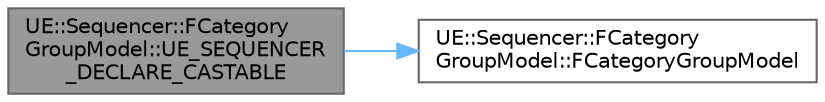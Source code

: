 digraph "UE::Sequencer::FCategoryGroupModel::UE_SEQUENCER_DECLARE_CASTABLE"
{
 // INTERACTIVE_SVG=YES
 // LATEX_PDF_SIZE
  bgcolor="transparent";
  edge [fontname=Helvetica,fontsize=10,labelfontname=Helvetica,labelfontsize=10];
  node [fontname=Helvetica,fontsize=10,shape=box,height=0.2,width=0.4];
  rankdir="LR";
  Node1 [id="Node000001",label="UE::Sequencer::FCategory\lGroupModel::UE_SEQUENCER\l_DECLARE_CASTABLE",height=0.2,width=0.4,color="gray40", fillcolor="grey60", style="filled", fontcolor="black",tooltip=" "];
  Node1 -> Node2 [id="edge1_Node000001_Node000002",color="steelblue1",style="solid",tooltip=" "];
  Node2 [id="Node000002",label="UE::Sequencer::FCategory\lGroupModel::FCategoryGroupModel",height=0.2,width=0.4,color="grey40", fillcolor="white", style="filled",URL="$d5/d8e/classUE_1_1Sequencer_1_1FCategoryGroupModel.html#a435e5dbabb9af413dc75bf44b0f5484f",tooltip=" "];
}
